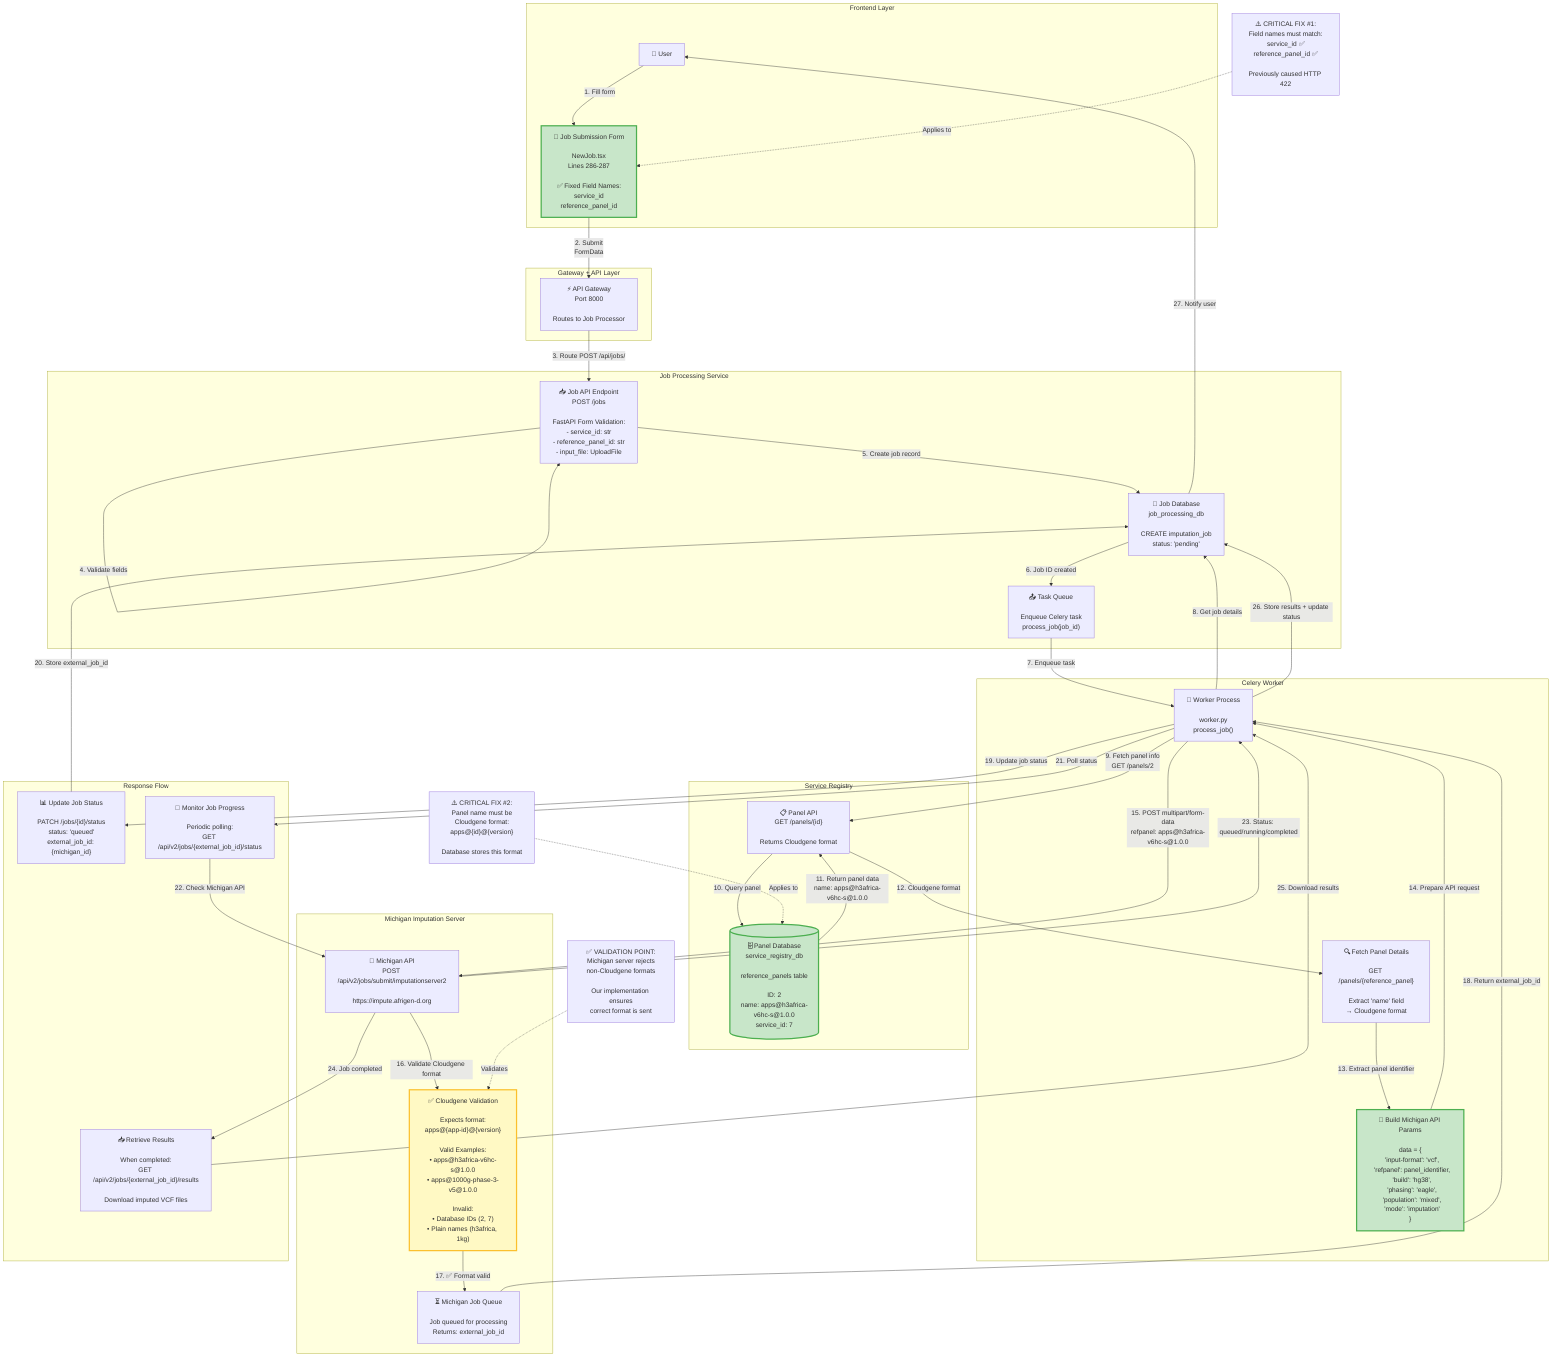 graph TB
    subgraph "Frontend Layer"
        User["👤 User"]
        JobForm["📝 Job Submission Form<br/><br/>NewJob.tsx<br/>Lines 286-287<br/><br/>✅ Fixed Field Names:<br/>service_id<br/>reference_panel_id"]
    end

    subgraph "Gateway + API Layer"
        Gateway["⚡ API Gateway<br/>Port 8000<br/><br/>Routes to Job Processor"]
    end

    subgraph "Job Processing Service"
        JobAPI["📥 Job API Endpoint<br/>POST /jobs<br/><br/>FastAPI Form Validation:<br/>- service_id: str<br/>- reference_panel_id: str<br/>- input_file: UploadFile"]

        JobDB["💾 Job Database<br/>job_processing_db<br/><br/>CREATE imputation_job<br/>status: 'pending'"]

        TaskQueue["📤 Task Queue<br/><br/>Enqueue Celery task<br/>process_job(job_id)"]
    end

    subgraph "Service Registry"
        PanelAPI["📋 Panel API<br/>GET /panels/{id}<br/><br/>Returns Cloudgene format"]

        PanelDB[("🗄️ Panel Database<br/>service_registry_db<br/><br/>reference_panels table<br/><br/>ID: 2<br/>name: apps@h3africa-v6hc-s@1.0.0<br/>service_id: 7")]
    end

    subgraph "Celery Worker"
        Worker["🔄 Worker Process<br/><br/>worker.py<br/>process_job()"]

        FetchPanel["🔍 Fetch Panel Details<br/><br/>GET /panels/{reference_panel}<br/><br/>Extract 'name' field<br/>→ Cloudgene format"]

        BuildParams["🔧 Build Michigan API Params<br/><br/>data = {<br/>  'input-format': 'vcf',<br/>  'refpanel': panel_identifier,<br/>  'build': 'hg38',<br/>  'phasing': 'eagle',<br/>  'population': 'mixed',<br/>  'mode': 'imputation'<br/>}"]
    end

    subgraph "Michigan Imputation Server"
        MichiganEndpoint["🧬 Michigan API<br/>POST /api/v2/jobs/submit/imputationserver2<br/><br/>https://impute.afrigen-d.org"]

        MichiganValidation["✅ Cloudgene Validation<br/><br/>Expects format:<br/>apps@{app-id}@{version}<br/><br/>Valid Examples:<br/>• apps@h3africa-v6hc-s@1.0.0<br/>• apps@1000g-phase-3-v5@1.0.0<br/><br/>Invalid:<br/>• Database IDs (2, 7)<br/>• Plain names (h3africa, 1kg)"]

        MichiganQueue["⏳ Michigan Job Queue<br/><br/>Job queued for processing<br/>Returns: external_job_id"]
    end

    subgraph "Response Flow"
        UpdateStatus["📊 Update Job Status<br/><br/>PATCH /jobs/{id}/status<br/>status: 'queued'<br/>external_job_id: {michigan_id}"]

        MonitorJob["🔄 Monitor Job Progress<br/><br/>Periodic polling:<br/>GET /api/v2/jobs/{external_job_id}/status"]

        ResultRetrieval["📥 Retrieve Results<br/><br/>When completed:<br/>GET /api/v2/jobs/{external_job_id}/results<br/><br/>Download imputed VCF files"]
    end

    %% User interaction
    User -->|"1. Fill form"| JobForm
    JobForm -->|"2. Submit<br/>FormData"| Gateway

    %% Gateway routing
    Gateway -->|"3. Route POST /api/jobs/"| JobAPI

    %% Job creation
    JobAPI -->|"4. Validate fields"| JobAPI
    JobAPI -->|"5. Create job record"| JobDB
    JobDB -->|"6. Job ID created"| TaskQueue
    TaskQueue -->|"7. Enqueue task"| Worker

    %% Worker processing
    Worker -->|"8. Get job details"| JobDB
    Worker -->|"9. Fetch panel info<br/>GET /panels/2"| PanelAPI

    %% Panel lookup
    PanelAPI -->|"10. Query panel"| PanelDB
    PanelDB -->|"11. Return panel data<br/>name: apps@h3africa-v6hc-s@1.0.0"| PanelAPI
    PanelAPI -->|"12. Cloudgene format"| FetchPanel

    %% Build Michigan request
    FetchPanel -->|"13. Extract panel identifier"| BuildParams
    BuildParams -->|"14. Prepare API request"| Worker

    %% Submit to Michigan
    Worker -->|"15. POST multipart/form-data<br/>refpanel: apps@h3africa-v6hc-s@1.0.0"| MichiganEndpoint

    %% Michigan processing
    MichiganEndpoint -->|"16. Validate Cloudgene format"| MichiganValidation
    MichiganValidation -->|"17. ✅ Format valid"| MichiganQueue
    MichiganQueue -->|"18. Return external_job_id"| Worker

    %% Status update
    Worker -->|"19. Update job status"| UpdateStatus
    UpdateStatus -->|"20. Store external_job_id"| JobDB

    %% Monitoring loop
    Worker -->|"21. Poll status"| MonitorJob
    MonitorJob -->|"22. Check Michigan API"| MichiganEndpoint
    MichiganEndpoint -->|"23. Status: queued/running/completed"| Worker

    %% Result retrieval
    MichiganEndpoint -->|"24. Job completed"| ResultRetrieval
    ResultRetrieval -->|"25. Download results"| Worker
    Worker -->|"26. Store results + update status"| JobDB
    JobDB -->|"27. Notify user"| User

    %% Critical fix callout
    style JobForm fill:#c8e6c9,stroke:#4caf50,stroke-width:3px
    style PanelDB fill:#c8e6c9,stroke:#4caf50,stroke-width:3px
    style MichiganValidation fill:#fff9c4,stroke:#fbc02d,stroke-width:3px
    style BuildParams fill:#c8e6c9,stroke:#4caf50,stroke-width:3px

    %% Legend
    classDef fixed fill:#c8e6c9,stroke:#4caf50,stroke-width:2px
    classDef validation fill:#fff9c4,stroke:#fbc02d,stroke-width:2px

    %% Annotations
    note1["⚠️ CRITICAL FIX #1:<br/>Field names must match:<br/>service_id ✅<br/>reference_panel_id ✅<br/><br/>Previously caused HTTP 422"]
    note2["⚠️ CRITICAL FIX #2:<br/>Panel name must be<br/>Cloudgene format:<br/>apps@{id}@{version}<br/><br/>Database stores this format"]
    note3["✅ VALIDATION POINT:<br/>Michigan server rejects<br/>non-Cloudgene formats<br/><br/>Our implementation ensures<br/>correct format is sent"]

    note1 -.->|"Applies to"| JobForm
    note2 -.->|"Applies to"| PanelDB
    note3 -.->|"Validates"| MichiganValidation